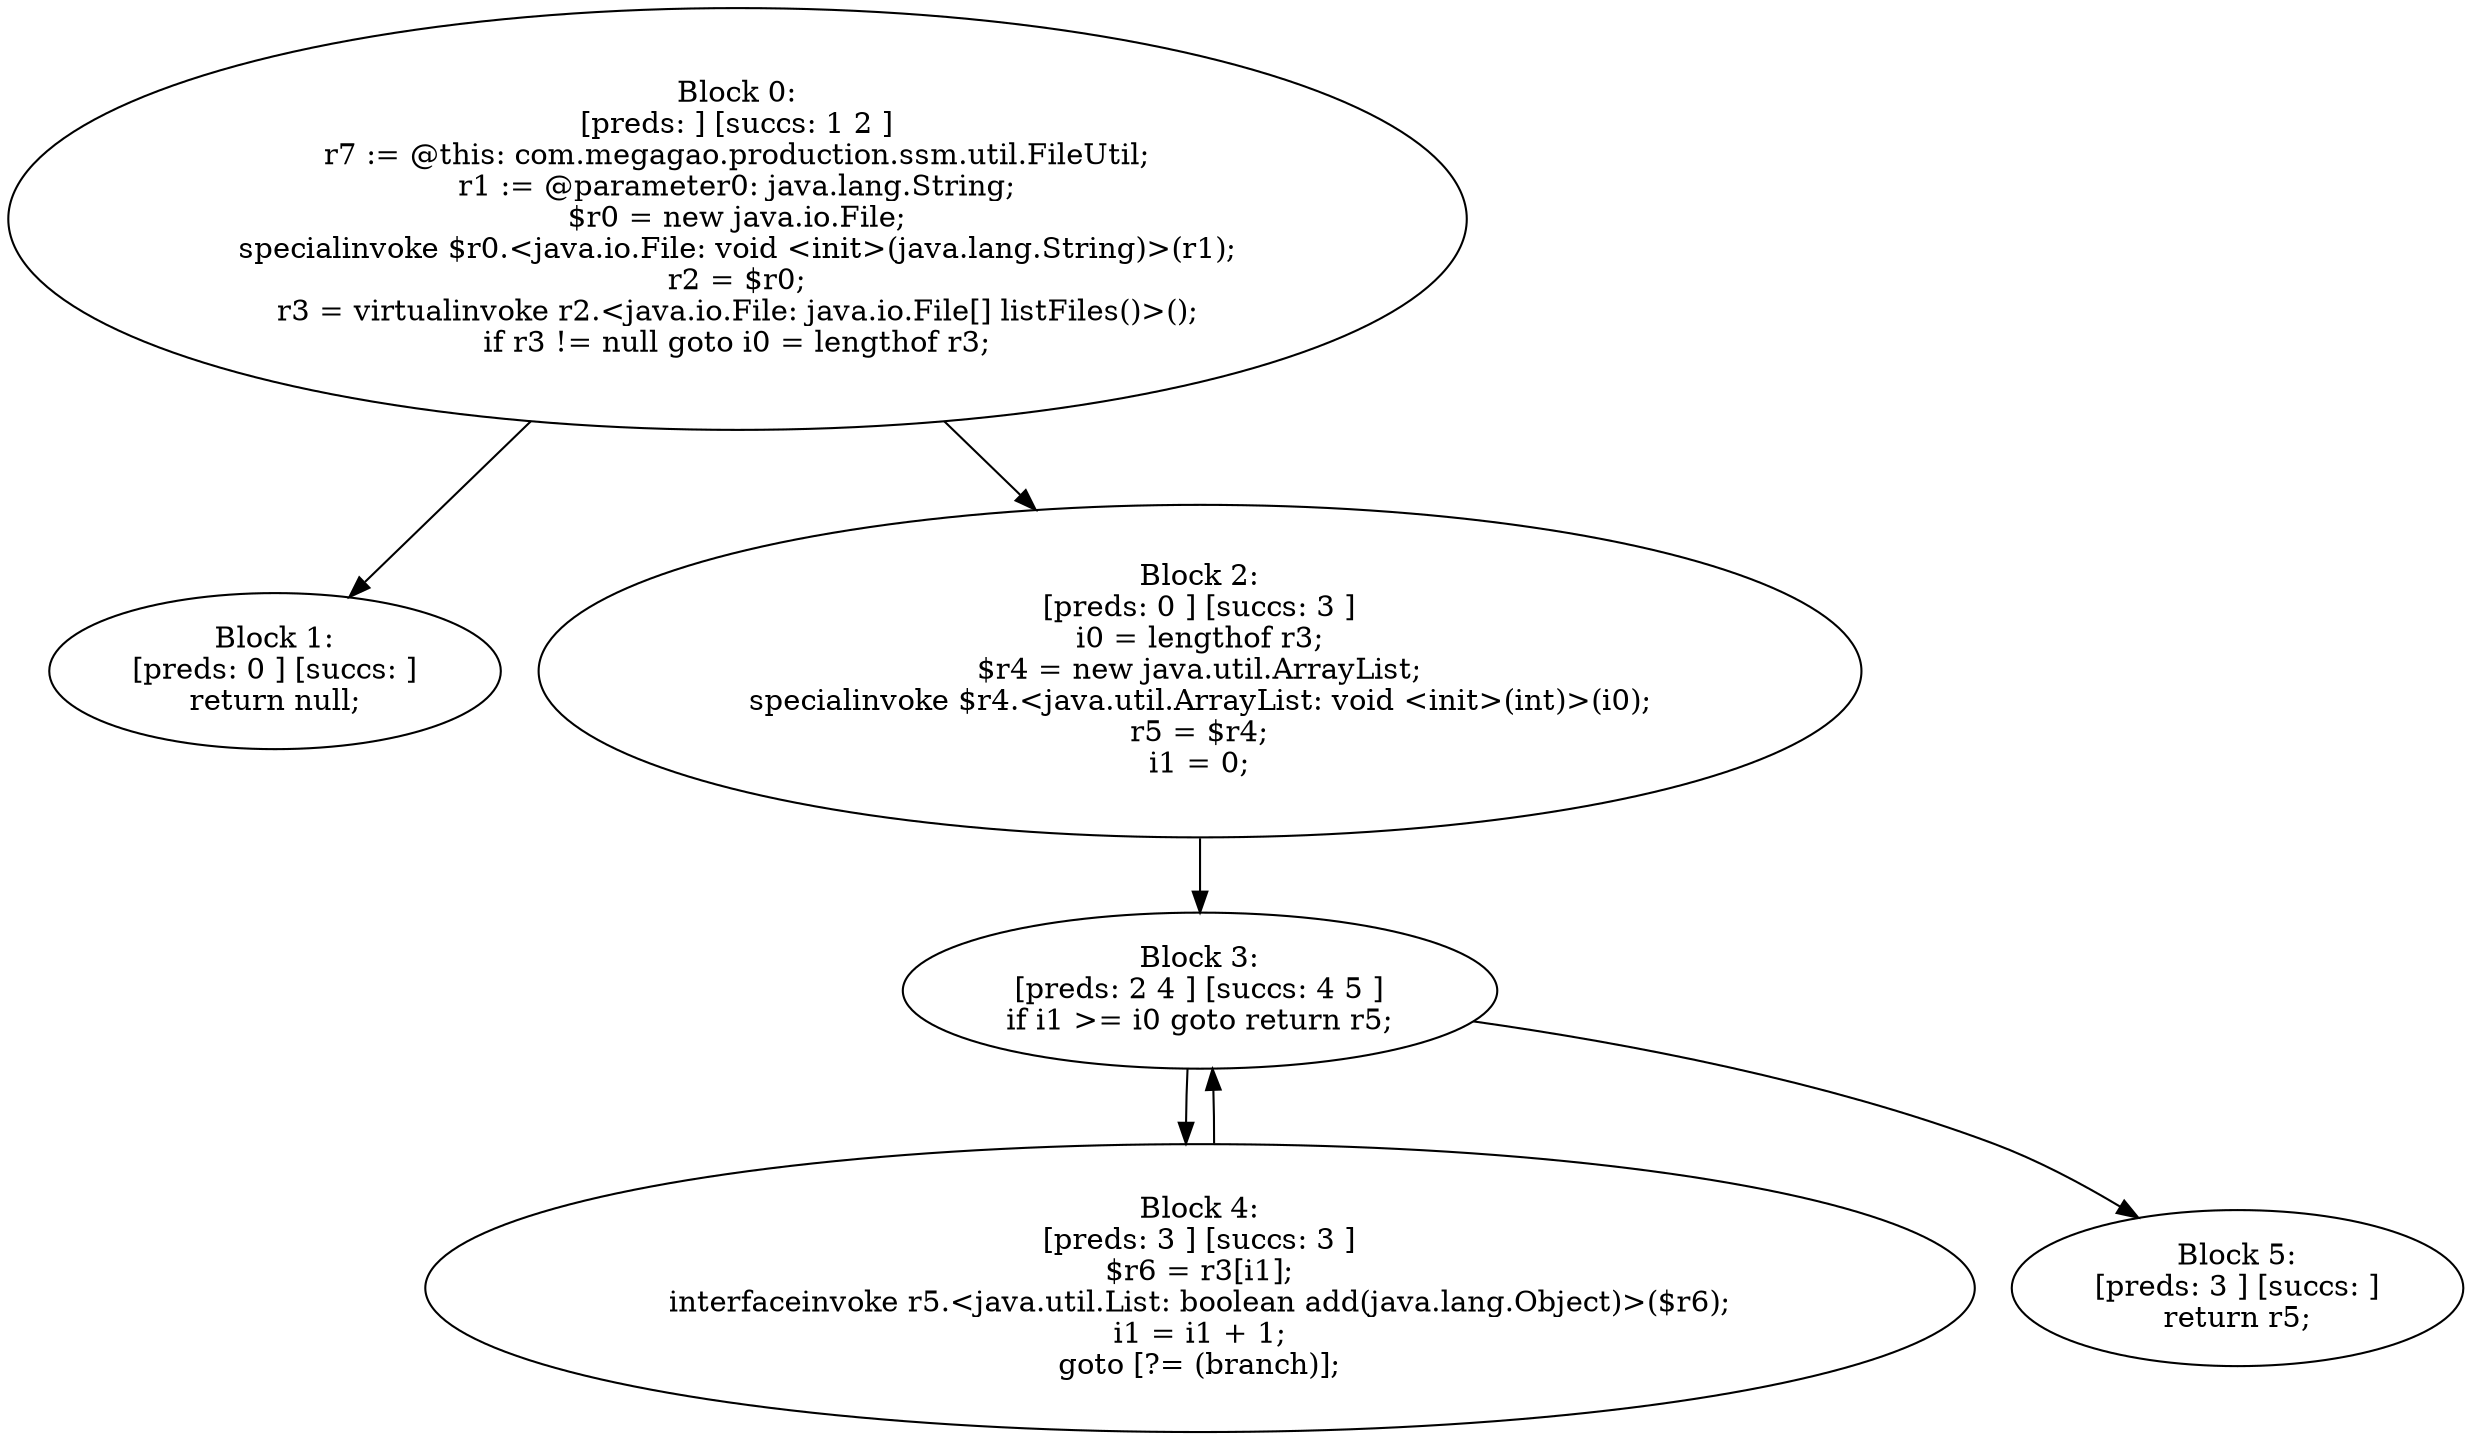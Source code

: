 digraph "unitGraph" {
    "Block 0:
[preds: ] [succs: 1 2 ]
r7 := @this: com.megagao.production.ssm.util.FileUtil;
r1 := @parameter0: java.lang.String;
$r0 = new java.io.File;
specialinvoke $r0.<java.io.File: void <init>(java.lang.String)>(r1);
r2 = $r0;
r3 = virtualinvoke r2.<java.io.File: java.io.File[] listFiles()>();
if r3 != null goto i0 = lengthof r3;
"
    "Block 1:
[preds: 0 ] [succs: ]
return null;
"
    "Block 2:
[preds: 0 ] [succs: 3 ]
i0 = lengthof r3;
$r4 = new java.util.ArrayList;
specialinvoke $r4.<java.util.ArrayList: void <init>(int)>(i0);
r5 = $r4;
i1 = 0;
"
    "Block 3:
[preds: 2 4 ] [succs: 4 5 ]
if i1 >= i0 goto return r5;
"
    "Block 4:
[preds: 3 ] [succs: 3 ]
$r6 = r3[i1];
interfaceinvoke r5.<java.util.List: boolean add(java.lang.Object)>($r6);
i1 = i1 + 1;
goto [?= (branch)];
"
    "Block 5:
[preds: 3 ] [succs: ]
return r5;
"
    "Block 0:
[preds: ] [succs: 1 2 ]
r7 := @this: com.megagao.production.ssm.util.FileUtil;
r1 := @parameter0: java.lang.String;
$r0 = new java.io.File;
specialinvoke $r0.<java.io.File: void <init>(java.lang.String)>(r1);
r2 = $r0;
r3 = virtualinvoke r2.<java.io.File: java.io.File[] listFiles()>();
if r3 != null goto i0 = lengthof r3;
"->"Block 1:
[preds: 0 ] [succs: ]
return null;
";
    "Block 0:
[preds: ] [succs: 1 2 ]
r7 := @this: com.megagao.production.ssm.util.FileUtil;
r1 := @parameter0: java.lang.String;
$r0 = new java.io.File;
specialinvoke $r0.<java.io.File: void <init>(java.lang.String)>(r1);
r2 = $r0;
r3 = virtualinvoke r2.<java.io.File: java.io.File[] listFiles()>();
if r3 != null goto i0 = lengthof r3;
"->"Block 2:
[preds: 0 ] [succs: 3 ]
i0 = lengthof r3;
$r4 = new java.util.ArrayList;
specialinvoke $r4.<java.util.ArrayList: void <init>(int)>(i0);
r5 = $r4;
i1 = 0;
";
    "Block 2:
[preds: 0 ] [succs: 3 ]
i0 = lengthof r3;
$r4 = new java.util.ArrayList;
specialinvoke $r4.<java.util.ArrayList: void <init>(int)>(i0);
r5 = $r4;
i1 = 0;
"->"Block 3:
[preds: 2 4 ] [succs: 4 5 ]
if i1 >= i0 goto return r5;
";
    "Block 3:
[preds: 2 4 ] [succs: 4 5 ]
if i1 >= i0 goto return r5;
"->"Block 4:
[preds: 3 ] [succs: 3 ]
$r6 = r3[i1];
interfaceinvoke r5.<java.util.List: boolean add(java.lang.Object)>($r6);
i1 = i1 + 1;
goto [?= (branch)];
";
    "Block 3:
[preds: 2 4 ] [succs: 4 5 ]
if i1 >= i0 goto return r5;
"->"Block 5:
[preds: 3 ] [succs: ]
return r5;
";
    "Block 4:
[preds: 3 ] [succs: 3 ]
$r6 = r3[i1];
interfaceinvoke r5.<java.util.List: boolean add(java.lang.Object)>($r6);
i1 = i1 + 1;
goto [?= (branch)];
"->"Block 3:
[preds: 2 4 ] [succs: 4 5 ]
if i1 >= i0 goto return r5;
";
}
